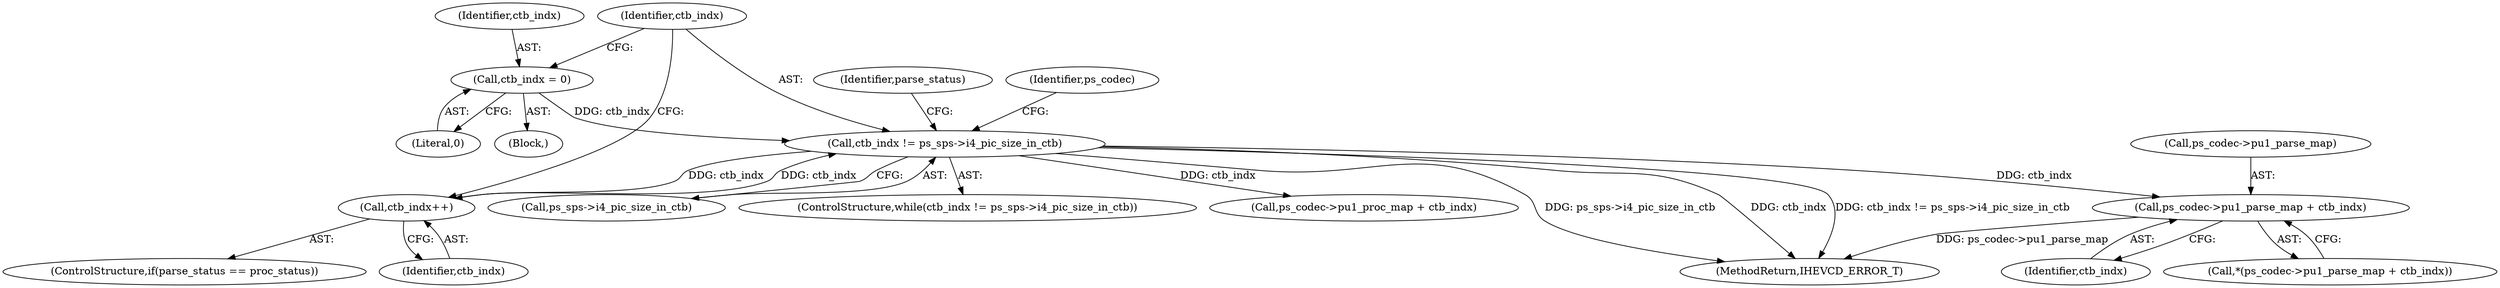 digraph "0_Android_bcfc7124f6ef9f1ec128fb2e90de774a5b33d199_0@pointer" {
"1004841" [label="(Call,ps_codec->pu1_parse_map + ctb_indx)"];
"1004831" [label="(Call,ctb_indx != ps_sps->i4_pic_size_in_ctb)"];
"1004827" [label="(Call,ctb_indx = 0)"];
"1004861" [label="(Call,ctb_indx++)"];
"1004840" [label="(Call,*(ps_codec->pu1_parse_map + ctb_indx))"];
"1004851" [label="(Call,ps_codec->pu1_proc_map + ctb_indx)"];
"1004825" [label="(Block,)"];
"1004866" [label="(Identifier,ps_codec)"];
"1004862" [label="(Identifier,ctb_indx)"];
"1004857" [label="(ControlStructure,if(parse_status == proc_status))"];
"1005173" [label="(MethodReturn,IHEVCD_ERROR_T)"];
"1004831" [label="(Call,ctb_indx != ps_sps->i4_pic_size_in_ctb)"];
"1004841" [label="(Call,ps_codec->pu1_parse_map + ctb_indx)"];
"1004833" [label="(Call,ps_sps->i4_pic_size_in_ctb)"];
"1004828" [label="(Identifier,ctb_indx)"];
"1004845" [label="(Identifier,ctb_indx)"];
"1004829" [label="(Literal,0)"];
"1004842" [label="(Call,ps_codec->pu1_parse_map)"];
"1004861" [label="(Call,ctb_indx++)"];
"1004832" [label="(Identifier,ctb_indx)"];
"1004830" [label="(ControlStructure,while(ctb_indx != ps_sps->i4_pic_size_in_ctb))"];
"1004827" [label="(Call,ctb_indx = 0)"];
"1004839" [label="(Identifier,parse_status)"];
"1004841" -> "1004840"  [label="AST: "];
"1004841" -> "1004845"  [label="CFG: "];
"1004842" -> "1004841"  [label="AST: "];
"1004845" -> "1004841"  [label="AST: "];
"1004840" -> "1004841"  [label="CFG: "];
"1004841" -> "1005173"  [label="DDG: ps_codec->pu1_parse_map"];
"1004831" -> "1004841"  [label="DDG: ctb_indx"];
"1004831" -> "1004830"  [label="AST: "];
"1004831" -> "1004833"  [label="CFG: "];
"1004832" -> "1004831"  [label="AST: "];
"1004833" -> "1004831"  [label="AST: "];
"1004839" -> "1004831"  [label="CFG: "];
"1004866" -> "1004831"  [label="CFG: "];
"1004831" -> "1005173"  [label="DDG: ctb_indx"];
"1004831" -> "1005173"  [label="DDG: ctb_indx != ps_sps->i4_pic_size_in_ctb"];
"1004831" -> "1005173"  [label="DDG: ps_sps->i4_pic_size_in_ctb"];
"1004827" -> "1004831"  [label="DDG: ctb_indx"];
"1004861" -> "1004831"  [label="DDG: ctb_indx"];
"1004831" -> "1004851"  [label="DDG: ctb_indx"];
"1004831" -> "1004861"  [label="DDG: ctb_indx"];
"1004827" -> "1004825"  [label="AST: "];
"1004827" -> "1004829"  [label="CFG: "];
"1004828" -> "1004827"  [label="AST: "];
"1004829" -> "1004827"  [label="AST: "];
"1004832" -> "1004827"  [label="CFG: "];
"1004861" -> "1004857"  [label="AST: "];
"1004861" -> "1004862"  [label="CFG: "];
"1004862" -> "1004861"  [label="AST: "];
"1004832" -> "1004861"  [label="CFG: "];
}
